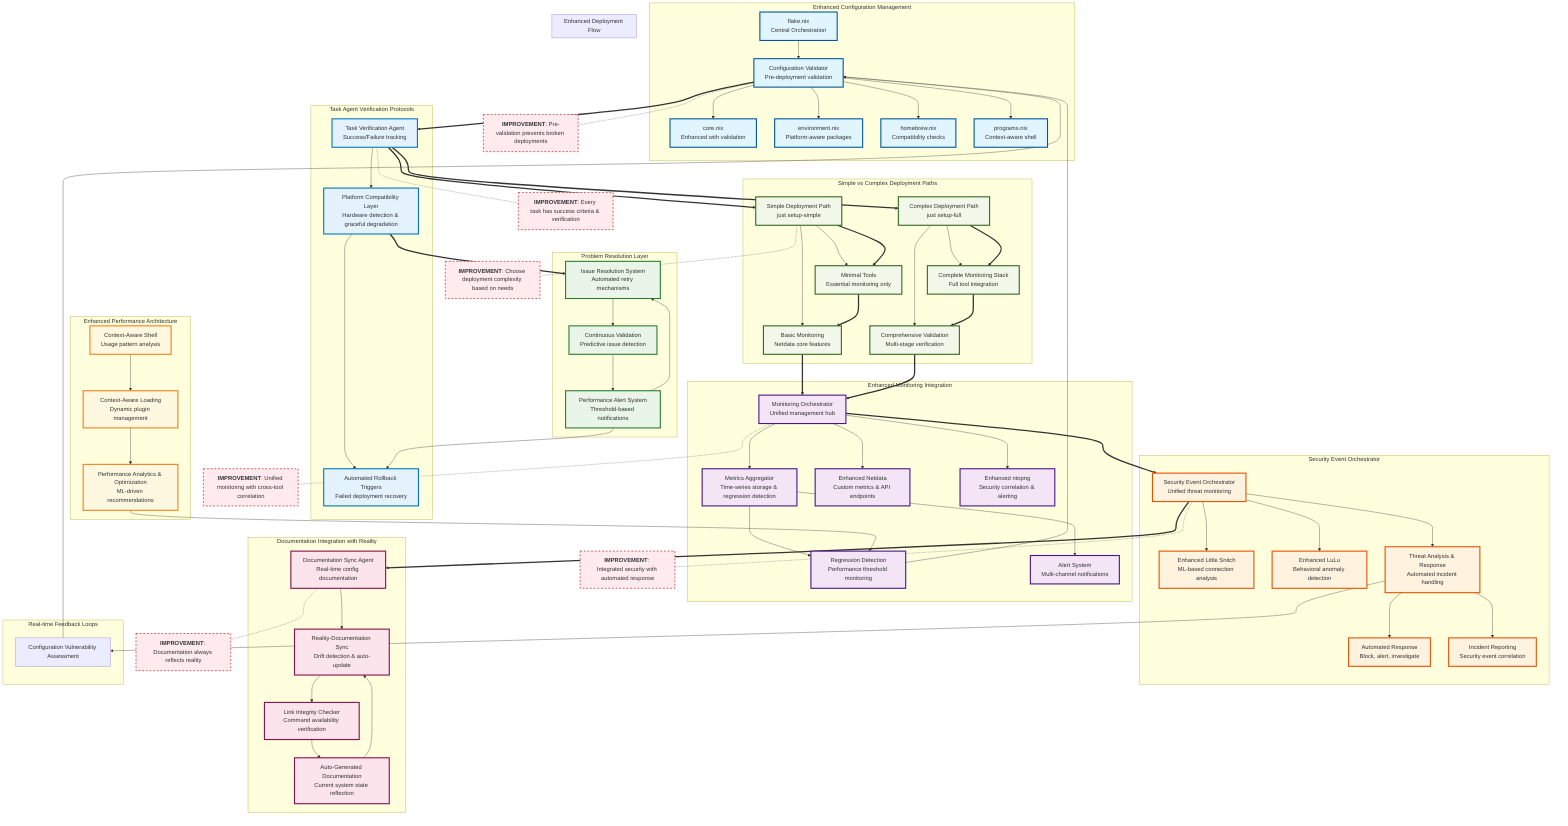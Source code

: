 graph TB
    %% Setup-Mac Improved Architecture - Network Monitoring Focus
    %% Analysis Date: 2025-07-21_02_33
    %% Focus: Task agent verification, platform compatibility, deployment paths, documentation integration
    
    subgraph "Enhanced Configuration Management"
        FN[flake.nix<br/>Central Orchestration]
        CV[Configuration Validator<br/>Pre-deployment validation]
        FN --> CV
        CV --> CN[core.nix<br/>Enhanced with validation]
        CV --> EN[environment.nix<br/>Platform-aware packages]
        CV --> HN[homebrew.nix<br/>Compatibility checks]
        CV --> PN[programs.nix<br/>Context-aware shell]
    end
    
    subgraph "Task Agent Verification Protocols"
        TVA[Task Verification Agent<br/>Success/Failure tracking]
        PCL[Platform Compatibility Layer<br/>Hardware detection & graceful degradation]
        ART[Automated Rollback Triggers<br/>Failed deployment recovery]
        TVA --> PCL
        PCL --> ART
    end
    
    subgraph "Simple vs Complex Deployment Paths"
        SDP[Simple Deployment Path<br/>just setup-simple]
        CDP[Complex Deployment Path<br/>just setup-full]
        
        SDP --> SMT[Minimal Tools<br/>Essential monitoring only]
        SDP --> SBM[Basic Monitoring<br/>Netdata core features]
        
        CDP --> CMT[Complete Monitoring Stack<br/>Full tool integration]
        CDP --> CAV[Comprehensive Validation<br/>Multi-stage verification]
    end
    
    subgraph "Enhanced Monitoring Integration"
        MO[Monitoring Orchestrator<br/>Unified management hub]
        MA[Metrics Aggregator<br/>Time-series storage & regression detection]
        
        MO --> END[Enhanced Netdata<br/>Custom metrics & API endpoints]
        MO --> ENT[Enhanced ntopng<br/>Security correlation & alerting]
        MO --> MA
        
        MA --> RD[Regression Detection<br/>Performance threshold monitoring]
        MA --> AS[Alert System<br/>Multi-channel notifications]
    end
    
    subgraph "Security Event Orchestrator"
        SEO[Security Event Orchestrator<br/>Unified threat monitoring]
        
        SEO --> ELS[Enhanced Little Snitch<br/>ML-based connection analysis]
        SEO --> ELU[Enhanced LuLu<br/>Behavioral anomaly detection]
        SEO --> TAR[Threat Analysis & Response<br/>Automated incident handling]
        
        TAR --> AR[Automated Response<br/>Block, alert, investigate]
        TAR --> IR[Incident Reporting<br/>Security event correlation]
    end
    
    subgraph "Documentation Integration with Reality"
        DSA[Documentation Sync Agent<br/>Real-time config documentation]
        RDS[Reality-Documentation Sync<br/>Drift detection & auto-update]
        LIC[Link Integrity Checker<br/>Command availability verification]
        
        DSA --> RDS
        RDS --> LIC
        LIC --> AGD[Auto-Generated Documentation<br/>Current system state reflection]
    end
    
    subgraph "Problem Resolution Layer"
        IRS[Issue Resolution System<br/>Automated retry mechanisms]
        CV2[Continuous Validation<br/>Predictive issue detection]
        PAS[Performance Alert System<br/>Threshold-based notifications]
        
        IRS --> CV2
        CV2 --> PAS
        PAS --> ART
    end
    
    subgraph "Enhanced Performance Architecture"
        CAS[Context-Aware Shell<br/>Usage pattern analysis]
        CAL[Context-Aware Loading<br/>Dynamic plugin management]
        PAO[Performance Analytics & Optimization<br/>ML-driven recommendations]
        
        CAS --> CAL
        CAL --> PAO
        PAO --> RD
    end
    
    subgraph "Enhanced Deployment Flow"
        %% Simple Path
        TVA ==> SDP
        SDP ==> SMT
        SMT ==> SBM
        SBM ==> MO
        
        %% Complex Path  
        TVA ==> CDP
        CDP ==> CMT
        CMT ==> CAV
        CAV ==> MO
        
        %% Validation Chain
        CV ==> TVA
        PCL ==> IRS
        MO ==> SEO
        SEO ==> DSA
    end
    
    subgraph "Real-time Feedback Loops"
        RD --> CV
        TAR --> CVA[Configuration Vulnerability Assessment]
        CVA --> CV
        AGD --> RDS
        PAS --> IRS
    end
    
    %% Key Improvement Annotations
    CV -.- IMPROVE1["`**IMPROVEMENT**: Pre-validation prevents broken deployments`"]
    TVA -.- IMPROVE2["`**IMPROVEMENT**: Every task has success criteria & verification`"]
    SDP -.- IMPROVE3["`**IMPROVEMENT**: Choose deployment complexity based on needs`"]
    DSA -.- IMPROVE4["`**IMPROVEMENT**: Documentation always reflects reality`"]
    MO -.- IMPROVE5["`**IMPROVEMENT**: Unified monitoring with cross-tool correlation`"]
    SEO -.- IMPROVE6["`**IMPROVEMENT**: Integrated security with automated response`"]
    
    %% Styling
    classDef config fill:#e1f5fe,stroke:#01579b,stroke-width:3px
    classDef verification fill:#e3f2fd,stroke:#0277bd,stroke-width:3px
    classDef deployment fill:#f1f8e9,stroke:#33691e,stroke-width:3px
    classDef monitoring fill:#f3e5f5,stroke:#4a148c,stroke-width:3px
    classDef security fill:#fff3e0,stroke:#e65100,stroke-width:3px
    classDef documentation fill:#fce4ec,stroke:#880e4f,stroke-width:3px
    classDef resolution fill:#e8f5e8,stroke:#2e7d32,stroke-width:3px
    classDef performance fill:#fff8e1,stroke:#f57f17,stroke-width:3px
    classDef improvement fill:#ffebee,stroke:#c62828,stroke-width:2px,stroke-dasharray: 5 5
    
    class FN,CV,CN,EN,HN,PN config
    class TVA,PCL,ART verification
    class SDP,CDP,SMT,SBM,CMT,CAV deployment
    class MO,MA,END,ENT,RD,AS monitoring
    class SEO,ELS,ELU,TAR,AR,IR security
    class DSA,RDS,LIC,AGD documentation
    class IRS,CV2,PAS resolution
    class CAS,CAL,PAO performance
    class IMPROVE1,IMPROVE2,IMPROVE3,IMPROVE4,IMPROVE5,IMPROVE6 improvement